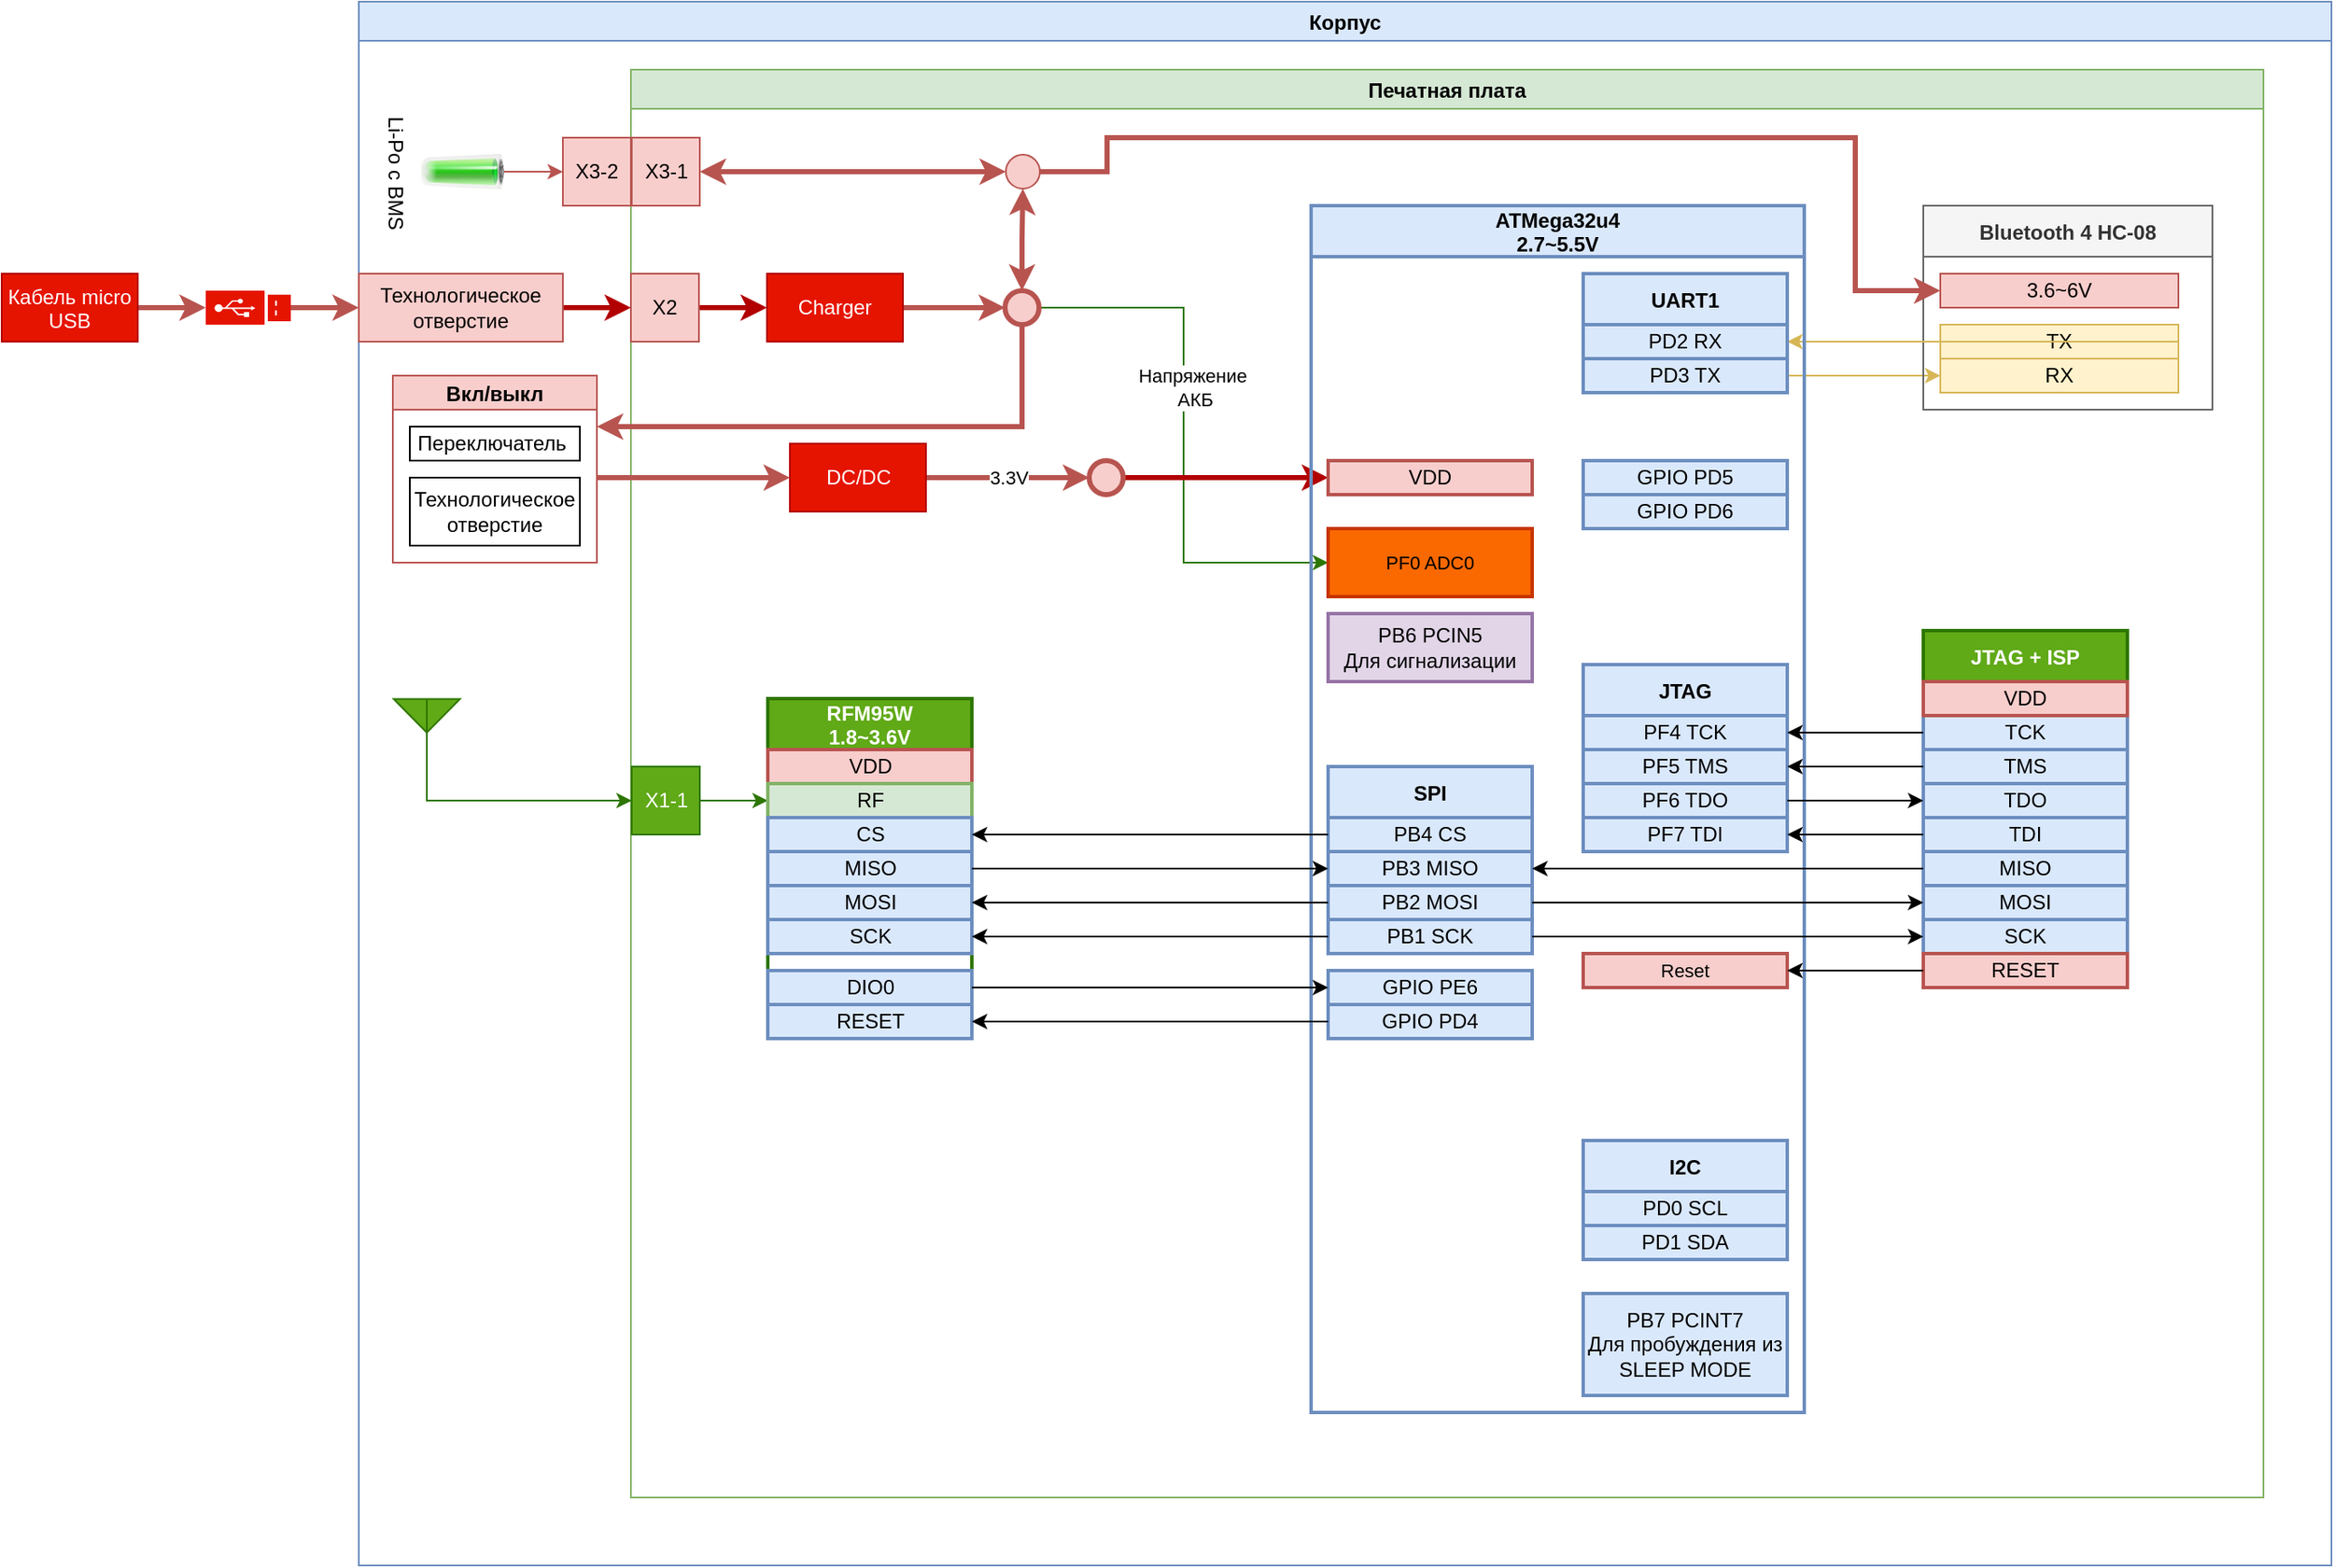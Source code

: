 <mxfile version="20.2.3" type="device"><diagram id="ST4qBeDt-Ng5QBbWRWCd" name="v2"><mxGraphModel dx="2557" dy="1468" grid="1" gridSize="10" guides="1" tooltips="1" connect="1" arrows="1" fold="1" page="1" pageScale="1" pageWidth="827" pageHeight="1169" math="0" shadow="0"><root><mxCell id="0"/><mxCell id="1" parent="0"/><mxCell id="yms7oquU-CmWAtz2EIlb-2" value="Корпус" style="swimlane;fillColor=#dae8fc;strokeColor=#6c8ebf;strokeWidth=1;" parent="1" vertex="1"><mxGeometry x="80" y="40" width="1160" height="920" as="geometry"/></mxCell><mxCell id="yms7oquU-CmWAtz2EIlb-3" value="Печатная плата" style="swimlane;fillColor=#d5e8d4;strokeColor=#82b366;strokeWidth=1;" parent="yms7oquU-CmWAtz2EIlb-2" vertex="1"><mxGeometry x="160" y="40" width="960" height="840" as="geometry"/></mxCell><mxCell id="bIJkKrTXg9VMcte2lLGX-52" style="edgeStyle=orthogonalEdgeStyle;rounded=0;orthogonalLoop=1;jettySize=auto;html=1;entryX=0;entryY=0.5;entryDx=0;entryDy=0;strokeWidth=1;fillColor=#fff2cc;strokeColor=#d6b656;" parent="yms7oquU-CmWAtz2EIlb-3" source="vXLIGUrF3QJhCFedwlpX-4" target="bIJkKrTXg9VMcte2lLGX-14" edge="1"><mxGeometry relative="1" as="geometry"><mxPoint x="960" y="140" as="sourcePoint"/></mxGeometry></mxCell><mxCell id="bIJkKrTXg9VMcte2lLGX-56" value="" style="edgeStyle=orthogonalEdgeStyle;rounded=0;orthogonalLoop=1;jettySize=auto;html=1;exitX=1;exitY=0.5;exitDx=0;exitDy=0;entryX=0;entryY=0.5;entryDx=0;entryDy=0;strokeWidth=3;fillColor=#f8cecc;strokeColor=#b85450;" parent="yms7oquU-CmWAtz2EIlb-3" source="yms7oquU-CmWAtz2EIlb-29" target="bIJkKrTXg9VMcte2lLGX-55" edge="1"><mxGeometry relative="1" as="geometry"/></mxCell><mxCell id="yms7oquU-CmWAtz2EIlb-29" value="Charger" style="rounded=0;whiteSpace=wrap;html=1;fillColor=#e51400;fontColor=#ffffff;strokeColor=#B20000;strokeWidth=1;" parent="yms7oquU-CmWAtz2EIlb-3" vertex="1"><mxGeometry x="80" y="120" width="80" height="40" as="geometry"/></mxCell><mxCell id="KwHlJp1uGBDTBxfPGgGJ-8" style="edgeStyle=orthogonalEdgeStyle;rounded=0;orthogonalLoop=1;jettySize=auto;html=1;startArrow=none;startFill=0;strokeWidth=1;exitX=1;exitY=0.5;exitDx=0;exitDy=0;fillColor=#60a917;strokeColor=#2D7600;entryX=0;entryY=0.5;entryDx=0;entryDy=0;" parent="yms7oquU-CmWAtz2EIlb-3" source="bIJkKrTXg9VMcte2lLGX-10" target="vXLIGUrF3QJhCFedwlpX-29" edge="1"><mxGeometry relative="1" as="geometry"><mxPoint x="60" y="-60" as="sourcePoint"/><Array as="points"/><mxPoint x="330.5" y="-100" as="targetPoint"/></mxGeometry></mxCell><mxCell id="KwHlJp1uGBDTBxfPGgGJ-14" style="edgeStyle=orthogonalEdgeStyle;rounded=0;orthogonalLoop=1;jettySize=auto;html=1;exitX=1;exitY=0.5;exitDx=0;exitDy=0;entryX=0;entryY=0.5;entryDx=0;entryDy=0;startArrow=none;startFill=0;strokeWidth=3;fillColor=#e51400;strokeColor=#B20000;" parent="yms7oquU-CmWAtz2EIlb-3" source="bIJkKrTXg9VMcte2lLGX-9" target="yms7oquU-CmWAtz2EIlb-29" edge="1"><mxGeometry relative="1" as="geometry"><mxPoint x="60" y="140" as="sourcePoint"/></mxGeometry></mxCell><mxCell id="KwHlJp1uGBDTBxfPGgGJ-24" value="Напряжение&lt;br&gt;&amp;nbsp;АКБ" style="edgeStyle=orthogonalEdgeStyle;rounded=0;orthogonalLoop=1;jettySize=auto;html=1;entryX=0;entryY=0.5;entryDx=0;entryDy=0;startArrow=none;startFill=0;strokeWidth=1;fillColor=#60a917;strokeColor=#2D7600;" parent="yms7oquU-CmWAtz2EIlb-3" source="bIJkKrTXg9VMcte2lLGX-55" target="vXLIGUrF3QJhCFedwlpX-13" edge="1"><mxGeometry x="-0.176" y="5" relative="1" as="geometry"><mxPoint as="offset"/><mxPoint x="260.5" y="5" as="sourcePoint"/><mxPoint x="330.5" y="65" as="targetPoint"/></mxGeometry></mxCell><mxCell id="bIJkKrTXg9VMcte2lLGX-9" value="X2" style="rounded=0;whiteSpace=wrap;html=1;strokeWidth=1;fillColor=#f8cecc;strokeColor=#b85450;" parent="yms7oquU-CmWAtz2EIlb-3" vertex="1"><mxGeometry y="120" width="40" height="40" as="geometry"/></mxCell><mxCell id="bIJkKrTXg9VMcte2lLGX-10" value="X1-1" style="rounded=0;whiteSpace=wrap;html=1;fillColor=#60a917;strokeColor=#2D7600;fontColor=#ffffff;strokeWidth=1;" parent="yms7oquU-CmWAtz2EIlb-3" vertex="1"><mxGeometry x="0.5" y="410" width="40" height="40" as="geometry"/></mxCell><mxCell id="bIJkKrTXg9VMcte2lLGX-13" value="X3-1" style="rounded=0;whiteSpace=wrap;html=1;strokeWidth=1;fillColor=#f8cecc;strokeColor=#b85450;" parent="yms7oquU-CmWAtz2EIlb-3" vertex="1"><mxGeometry x="0.5" y="40" width="40" height="40" as="geometry"/></mxCell><mxCell id="bIJkKrTXg9VMcte2lLGX-1" value="Bluetooth 4 HC-08" style="swimlane;strokeWidth=1;fillColor=#f5f5f5;strokeColor=#666666;startSize=30;fontColor=#333333;" parent="yms7oquU-CmWAtz2EIlb-3" vertex="1"><mxGeometry x="760" y="80" width="170" height="120" as="geometry"/></mxCell><mxCell id="bIJkKrTXg9VMcte2lLGX-14" value="RX" style="rounded=0;whiteSpace=wrap;html=1;strokeWidth=1;fillColor=#fff2cc;strokeColor=#d6b656;" parent="bIJkKrTXg9VMcte2lLGX-1" vertex="1"><mxGeometry x="10" y="90" width="140" height="20" as="geometry"/></mxCell><mxCell id="bIJkKrTXg9VMcte2lLGX-50" value="TX" style="rounded=0;whiteSpace=wrap;html=1;strokeWidth=1;fillColor=#fff2cc;strokeColor=#d6b656;" parent="bIJkKrTXg9VMcte2lLGX-1" vertex="1"><mxGeometry x="10" y="70" width="140" height="20" as="geometry"/></mxCell><mxCell id="bIJkKrTXg9VMcte2lLGX-53" value="3.6~6V" style="rounded=0;whiteSpace=wrap;html=1;strokeWidth=1;fillColor=#f8cecc;strokeColor=#b85450;" parent="bIJkKrTXg9VMcte2lLGX-1" vertex="1"><mxGeometry x="10" y="40" width="140" height="20" as="geometry"/></mxCell><mxCell id="bIJkKrTXg9VMcte2lLGX-51" style="edgeStyle=orthogonalEdgeStyle;rounded=0;orthogonalLoop=1;jettySize=auto;html=1;exitX=0;exitY=0.5;exitDx=0;exitDy=0;strokeWidth=1;fillColor=#fff2cc;strokeColor=#d6b656;" parent="yms7oquU-CmWAtz2EIlb-3" source="bIJkKrTXg9VMcte2lLGX-50" target="vXLIGUrF3QJhCFedwlpX-3" edge="1"><mxGeometry relative="1" as="geometry"><mxPoint x="960" y="120" as="targetPoint"/><Array as="points"><mxPoint x="910" y="160"/><mxPoint x="910" y="160"/></Array></mxGeometry></mxCell><mxCell id="bIJkKrTXg9VMcte2lLGX-57" style="edgeStyle=orthogonalEdgeStyle;rounded=0;orthogonalLoop=1;jettySize=auto;html=1;exitX=0.5;exitY=0;exitDx=0;exitDy=0;strokeWidth=3;fillColor=#f8cecc;strokeColor=#b85450;entryX=0.5;entryY=1;entryDx=0;entryDy=0;startArrow=classic;startFill=1;" parent="yms7oquU-CmWAtz2EIlb-3" source="bIJkKrTXg9VMcte2lLGX-55" target="bIJkKrTXg9VMcte2lLGX-58" edge="1"><mxGeometry relative="1" as="geometry"><mxPoint x="230.5" y="340" as="targetPoint"/></mxGeometry></mxCell><mxCell id="bIJkKrTXg9VMcte2lLGX-55" value="" style="ellipse;fillColor=#f8cecc;strokeColor=#b85450;strokeWidth=3;" parent="yms7oquU-CmWAtz2EIlb-3" vertex="1"><mxGeometry x="220" y="130" width="20" height="20" as="geometry"/></mxCell><mxCell id="bIJkKrTXg9VMcte2lLGX-54" style="edgeStyle=orthogonalEdgeStyle;rounded=0;orthogonalLoop=1;jettySize=auto;html=1;strokeWidth=3;fillColor=#f8cecc;strokeColor=#b85450;exitX=1;exitY=0.5;exitDx=0;exitDy=0;" parent="yms7oquU-CmWAtz2EIlb-3" source="bIJkKrTXg9VMcte2lLGX-58" target="bIJkKrTXg9VMcte2lLGX-53" edge="1"><mxGeometry relative="1" as="geometry"><mxPoint x="300" y="470" as="sourcePoint"/><Array as="points"><mxPoint x="280" y="60"/><mxPoint x="280" y="40"/><mxPoint x="720" y="40"/><mxPoint x="720" y="130"/></Array></mxGeometry></mxCell><mxCell id="yms7oquU-CmWAtz2EIlb-36" style="edgeStyle=orthogonalEdgeStyle;rounded=0;orthogonalLoop=1;jettySize=auto;html=1;entryX=0;entryY=0.5;entryDx=0;entryDy=0;startArrow=none;startFill=0;strokeWidth=3;fillColor=#e51400;strokeColor=#B20000;" parent="yms7oquU-CmWAtz2EIlb-3" source="bIJkKrTXg9VMcte2lLGX-67" target="vXLIGUrF3QJhCFedwlpX-5" edge="1"><mxGeometry relative="1" as="geometry"><mxPoint x="280" y="110" as="sourcePoint"/><mxPoint x="329.5" y="180" as="targetPoint"/><Array as="points"/></mxGeometry></mxCell><mxCell id="bIJkKrTXg9VMcte2lLGX-59" style="edgeStyle=orthogonalEdgeStyle;rounded=0;orthogonalLoop=1;jettySize=auto;html=1;exitX=0;exitY=0.5;exitDx=0;exitDy=0;entryX=1;entryY=0.5;entryDx=0;entryDy=0;strokeWidth=3;fillColor=#f8cecc;strokeColor=#b85450;startArrow=classic;startFill=1;" parent="yms7oquU-CmWAtz2EIlb-3" source="bIJkKrTXg9VMcte2lLGX-58" target="bIJkKrTXg9VMcte2lLGX-13" edge="1"><mxGeometry relative="1" as="geometry"><mxPoint x="160.5" y="65" as="targetPoint"/></mxGeometry></mxCell><mxCell id="bIJkKrTXg9VMcte2lLGX-58" value="" style="ellipse;fillColor=#f8cecc;strokeColor=#b85450;" parent="yms7oquU-CmWAtz2EIlb-3" vertex="1"><mxGeometry x="220.5" y="50" width="20" height="20" as="geometry"/></mxCell><mxCell id="bIJkKrTXg9VMcte2lLGX-67" value="" style="ellipse;fillColor=#f8cecc;strokeColor=#b85450;strokeWidth=3;" parent="yms7oquU-CmWAtz2EIlb-3" vertex="1"><mxGeometry x="269.5" y="230" width="20" height="20" as="geometry"/></mxCell><mxCell id="gVgauJffHhf-rV14kuzT-2" value="3.3V" style="edgeStyle=orthogonalEdgeStyle;rounded=0;orthogonalLoop=1;jettySize=auto;html=1;entryX=0;entryY=0.5;entryDx=0;entryDy=0;fillColor=#f8cecc;strokeColor=#b85450;strokeWidth=3;" parent="yms7oquU-CmWAtz2EIlb-3" source="gVgauJffHhf-rV14kuzT-1" target="bIJkKrTXg9VMcte2lLGX-67" edge="1"><mxGeometry relative="1" as="geometry"/></mxCell><mxCell id="gVgauJffHhf-rV14kuzT-1" value="DC/DC" style="rounded=0;whiteSpace=wrap;html=1;fillColor=#e51400;fontColor=#ffffff;strokeColor=#B20000;strokeWidth=1;" parent="yms7oquU-CmWAtz2EIlb-3" vertex="1"><mxGeometry x="93.5" y="220" width="80" height="40" as="geometry"/></mxCell><mxCell id="vXLIGUrF3QJhCFedwlpX-1" value="ATMega32u4&#10;2.7~5.5V" style="swimlane;startSize=30;fillColor=#dae8fc;strokeColor=#6c8ebf;strokeWidth=2;" vertex="1" parent="yms7oquU-CmWAtz2EIlb-3"><mxGeometry x="400" y="80" width="290" height="710" as="geometry"/></mxCell><mxCell id="vXLIGUrF3QJhCFedwlpX-2" value="UART1" style="swimlane;startSize=30;fillColor=#dae8fc;strokeColor=#6c8ebf;strokeWidth=2;" vertex="1" parent="vXLIGUrF3QJhCFedwlpX-1"><mxGeometry x="160" y="40" width="120" height="70" as="geometry"/></mxCell><mxCell id="vXLIGUrF3QJhCFedwlpX-3" value="PD2 RX" style="rounded=0;whiteSpace=wrap;html=1;strokeWidth=2;fillColor=#dae8fc;strokeColor=#6c8ebf;" vertex="1" parent="vXLIGUrF3QJhCFedwlpX-2"><mxGeometry y="30" width="120" height="20" as="geometry"/></mxCell><mxCell id="vXLIGUrF3QJhCFedwlpX-4" value="PD3 TX" style="rounded=0;whiteSpace=wrap;html=1;strokeWidth=2;fillColor=#dae8fc;strokeColor=#6c8ebf;" vertex="1" parent="vXLIGUrF3QJhCFedwlpX-2"><mxGeometry y="50" width="120" height="20" as="geometry"/></mxCell><mxCell id="vXLIGUrF3QJhCFedwlpX-5" value="VDD" style="rounded=0;whiteSpace=wrap;html=1;fillColor=#f8cecc;strokeColor=#b85450;strokeWidth=2;" vertex="1" parent="vXLIGUrF3QJhCFedwlpX-1"><mxGeometry x="10" y="150" width="120" height="20" as="geometry"/></mxCell><mxCell id="vXLIGUrF3QJhCFedwlpX-6" value="PB6 PCIN5&lt;br&gt;Для сигнализации" style="rounded=0;whiteSpace=wrap;html=1;fillColor=#e1d5e7;strokeColor=#9673a6;strokeWidth=2;" vertex="1" parent="vXLIGUrF3QJhCFedwlpX-1"><mxGeometry x="10" y="240" width="120" height="40" as="geometry"/></mxCell><mxCell id="vXLIGUrF3QJhCFedwlpX-7" value="JTAG" style="swimlane;startSize=30;fillColor=#dae8fc;strokeColor=#6c8ebf;strokeWidth=2;" vertex="1" parent="vXLIGUrF3QJhCFedwlpX-1"><mxGeometry x="160" y="270" width="120" height="110" as="geometry"><mxRectangle x="160" y="270" width="70" height="30" as="alternateBounds"/></mxGeometry></mxCell><mxCell id="vXLIGUrF3QJhCFedwlpX-8" value="PF5 TMS" style="rounded=0;whiteSpace=wrap;html=1;strokeWidth=2;fillColor=#dae8fc;strokeColor=#6c8ebf;" vertex="1" parent="vXLIGUrF3QJhCFedwlpX-7"><mxGeometry y="50" width="120" height="20" as="geometry"/></mxCell><mxCell id="vXLIGUrF3QJhCFedwlpX-9" value="PF4 TCK" style="rounded=0;whiteSpace=wrap;html=1;strokeWidth=2;fillColor=#dae8fc;strokeColor=#6c8ebf;" vertex="1" parent="vXLIGUrF3QJhCFedwlpX-7"><mxGeometry y="30" width="120" height="20" as="geometry"/></mxCell><mxCell id="vXLIGUrF3QJhCFedwlpX-10" value="PF6 TDO" style="rounded=0;whiteSpace=wrap;html=1;strokeWidth=2;fillColor=#dae8fc;strokeColor=#6c8ebf;" vertex="1" parent="vXLIGUrF3QJhCFedwlpX-7"><mxGeometry y="70" width="120" height="20" as="geometry"/></mxCell><mxCell id="vXLIGUrF3QJhCFedwlpX-11" value="PF7 TDI" style="rounded=0;whiteSpace=wrap;html=1;strokeWidth=2;fillColor=#dae8fc;strokeColor=#6c8ebf;" vertex="1" parent="vXLIGUrF3QJhCFedwlpX-7"><mxGeometry y="90" width="120" height="20" as="geometry"/></mxCell><mxCell id="vXLIGUrF3QJhCFedwlpX-12" value="Reset" style="rounded=0;whiteSpace=wrap;html=1;fontSize=11;fillColor=#f8cecc;strokeColor=#b85450;strokeWidth=2;" vertex="1" parent="vXLIGUrF3QJhCFedwlpX-1"><mxGeometry x="160" y="440" width="120" height="20" as="geometry"/></mxCell><mxCell id="vXLIGUrF3QJhCFedwlpX-13" value="PF0 ADC0" style="rounded=0;whiteSpace=wrap;html=1;fontSize=11;fillColor=#fa6800;strokeColor=#C73500;fontColor=#000000;strokeWidth=2;" vertex="1" parent="vXLIGUrF3QJhCFedwlpX-1"><mxGeometry x="10" y="190" width="120" height="40" as="geometry"/></mxCell><mxCell id="vXLIGUrF3QJhCFedwlpX-14" value="SPI" style="swimlane;startSize=30;fillColor=#dae8fc;strokeColor=#6c8ebf;strokeWidth=2;" vertex="1" parent="vXLIGUrF3QJhCFedwlpX-1"><mxGeometry x="10" y="330" width="120" height="110" as="geometry"><mxRectangle x="570" y="300" width="70" height="30" as="alternateBounds"/></mxGeometry></mxCell><mxCell id="vXLIGUrF3QJhCFedwlpX-15" value="PB3 MISO" style="rounded=0;whiteSpace=wrap;html=1;strokeWidth=2;fillColor=#dae8fc;strokeColor=#6c8ebf;" vertex="1" parent="vXLIGUrF3QJhCFedwlpX-14"><mxGeometry y="50" width="120" height="20" as="geometry"/></mxCell><mxCell id="vXLIGUrF3QJhCFedwlpX-16" value="PB4 CS" style="rounded=0;whiteSpace=wrap;html=1;strokeWidth=2;fillColor=#dae8fc;strokeColor=#6c8ebf;" vertex="1" parent="vXLIGUrF3QJhCFedwlpX-14"><mxGeometry y="30" width="120" height="20" as="geometry"/></mxCell><mxCell id="vXLIGUrF3QJhCFedwlpX-17" value="PB2 MOSI" style="rounded=0;whiteSpace=wrap;html=1;strokeWidth=2;fillColor=#dae8fc;strokeColor=#6c8ebf;" vertex="1" parent="vXLIGUrF3QJhCFedwlpX-14"><mxGeometry y="70" width="120" height="20" as="geometry"/></mxCell><mxCell id="vXLIGUrF3QJhCFedwlpX-18" value="PB1 SCK" style="rounded=0;whiteSpace=wrap;html=1;strokeWidth=2;fillColor=#dae8fc;strokeColor=#6c8ebf;" vertex="1" parent="vXLIGUrF3QJhCFedwlpX-14"><mxGeometry y="90" width="120" height="20" as="geometry"/></mxCell><mxCell id="vXLIGUrF3QJhCFedwlpX-19" value="GPIO PD4" style="rounded=0;whiteSpace=wrap;html=1;strokeWidth=2;fillColor=#dae8fc;strokeColor=#6c8ebf;" vertex="1" parent="vXLIGUrF3QJhCFedwlpX-1"><mxGeometry x="10" y="470" width="120" height="20" as="geometry"/></mxCell><mxCell id="vXLIGUrF3QJhCFedwlpX-20" value="GPIO PE6" style="rounded=0;whiteSpace=wrap;html=1;strokeWidth=2;fillColor=#dae8fc;strokeColor=#6c8ebf;" vertex="1" parent="vXLIGUrF3QJhCFedwlpX-1"><mxGeometry x="10" y="450" width="120" height="20" as="geometry"/></mxCell><mxCell id="vXLIGUrF3QJhCFedwlpX-21" value="I2C" style="swimlane;startSize=30;fillColor=#dae8fc;strokeColor=#6c8ebf;strokeWidth=2;" vertex="1" parent="vXLIGUrF3QJhCFedwlpX-1"><mxGeometry x="160" y="550" width="120" height="70" as="geometry"><mxRectangle x="10" y="510" width="70" height="30" as="alternateBounds"/></mxGeometry></mxCell><mxCell id="vXLIGUrF3QJhCFedwlpX-22" value="PD1 SDA" style="rounded=0;whiteSpace=wrap;html=1;strokeWidth=2;fillColor=#dae8fc;strokeColor=#6c8ebf;" vertex="1" parent="vXLIGUrF3QJhCFedwlpX-21"><mxGeometry y="50" width="120" height="20" as="geometry"/></mxCell><mxCell id="vXLIGUrF3QJhCFedwlpX-23" value="PD0 SCL" style="rounded=0;whiteSpace=wrap;html=1;strokeWidth=2;fillColor=#dae8fc;strokeColor=#6c8ebf;" vertex="1" parent="vXLIGUrF3QJhCFedwlpX-21"><mxGeometry y="30" width="120" height="20" as="geometry"/></mxCell><mxCell id="vXLIGUrF3QJhCFedwlpX-24" value="PB7 PCINT7&lt;br&gt;Для пробуждения из SLEEP MODE" style="rounded=0;whiteSpace=wrap;html=1;strokeWidth=2;fillColor=#dae8fc;strokeColor=#6c8ebf;" vertex="1" parent="vXLIGUrF3QJhCFedwlpX-1"><mxGeometry x="160" y="640" width="120" height="60" as="geometry"/></mxCell><mxCell id="vXLIGUrF3QJhCFedwlpX-25" value="GPIO PD5" style="rounded=0;whiteSpace=wrap;html=1;strokeWidth=2;fillColor=#dae8fc;strokeColor=#6c8ebf;" vertex="1" parent="vXLIGUrF3QJhCFedwlpX-1"><mxGeometry x="160" y="150" width="120" height="20" as="geometry"/></mxCell><mxCell id="vXLIGUrF3QJhCFedwlpX-26" value="GPIO PD6" style="rounded=0;whiteSpace=wrap;html=1;strokeWidth=2;fillColor=#dae8fc;strokeColor=#6c8ebf;" vertex="1" parent="vXLIGUrF3QJhCFedwlpX-1"><mxGeometry x="160" y="170" width="120" height="20" as="geometry"/></mxCell><mxCell id="vXLIGUrF3QJhCFedwlpX-27" value="RFM95W&#10;1.8~3.6V" style="swimlane;startSize=30;fillColor=#60a917;strokeColor=#2D7600;fontColor=#ffffff;strokeWidth=2;" vertex="1" parent="yms7oquU-CmWAtz2EIlb-3"><mxGeometry x="80.5" y="370" width="120" height="200" as="geometry"><mxRectangle x="570" y="300" width="70" height="30" as="alternateBounds"/></mxGeometry></mxCell><mxCell id="vXLIGUrF3QJhCFedwlpX-28" value="VDD" style="rounded=0;whiteSpace=wrap;html=1;fillColor=#f8cecc;strokeColor=#b85450;strokeWidth=2;" vertex="1" parent="vXLIGUrF3QJhCFedwlpX-27"><mxGeometry y="30" width="120" height="20" as="geometry"/></mxCell><mxCell id="vXLIGUrF3QJhCFedwlpX-29" value="RF" style="rounded=0;whiteSpace=wrap;html=1;fillColor=#d5e8d4;strokeColor=#82b366;strokeWidth=2;" vertex="1" parent="vXLIGUrF3QJhCFedwlpX-27"><mxGeometry y="50" width="120" height="20" as="geometry"/></mxCell><mxCell id="vXLIGUrF3QJhCFedwlpX-30" value="MISO" style="rounded=0;whiteSpace=wrap;html=1;strokeWidth=2;fillColor=#dae8fc;strokeColor=#6c8ebf;" vertex="1" parent="vXLIGUrF3QJhCFedwlpX-27"><mxGeometry y="90" width="120" height="20" as="geometry"/></mxCell><mxCell id="vXLIGUrF3QJhCFedwlpX-31" value="CS" style="rounded=0;whiteSpace=wrap;html=1;strokeWidth=2;fillColor=#dae8fc;strokeColor=#6c8ebf;" vertex="1" parent="vXLIGUrF3QJhCFedwlpX-27"><mxGeometry y="70" width="120" height="20" as="geometry"/></mxCell><mxCell id="vXLIGUrF3QJhCFedwlpX-32" value="MOSI" style="rounded=0;whiteSpace=wrap;html=1;strokeWidth=2;fillColor=#dae8fc;strokeColor=#6c8ebf;" vertex="1" parent="vXLIGUrF3QJhCFedwlpX-27"><mxGeometry y="110" width="120" height="20" as="geometry"/></mxCell><mxCell id="vXLIGUrF3QJhCFedwlpX-33" value="SCK" style="rounded=0;whiteSpace=wrap;html=1;strokeWidth=2;fillColor=#dae8fc;strokeColor=#6c8ebf;" vertex="1" parent="vXLIGUrF3QJhCFedwlpX-27"><mxGeometry y="130" width="120" height="20" as="geometry"/></mxCell><mxCell id="vXLIGUrF3QJhCFedwlpX-34" value="RESET" style="rounded=0;whiteSpace=wrap;html=1;strokeWidth=2;fillColor=#dae8fc;strokeColor=#6c8ebf;" vertex="1" parent="vXLIGUrF3QJhCFedwlpX-27"><mxGeometry y="180" width="120" height="20" as="geometry"/></mxCell><mxCell id="vXLIGUrF3QJhCFedwlpX-35" value="DIO0" style="rounded=0;whiteSpace=wrap;html=1;strokeWidth=2;fillColor=#dae8fc;strokeColor=#6c8ebf;" vertex="1" parent="vXLIGUrF3QJhCFedwlpX-27"><mxGeometry y="160" width="120" height="20" as="geometry"/></mxCell><mxCell id="vXLIGUrF3QJhCFedwlpX-36" style="edgeStyle=orthogonalEdgeStyle;rounded=0;orthogonalLoop=1;jettySize=auto;html=1;" edge="1" parent="yms7oquU-CmWAtz2EIlb-3" source="vXLIGUrF3QJhCFedwlpX-16" target="vXLIGUrF3QJhCFedwlpX-31"><mxGeometry relative="1" as="geometry"/></mxCell><mxCell id="vXLIGUrF3QJhCFedwlpX-37" style="edgeStyle=orthogonalEdgeStyle;rounded=0;orthogonalLoop=1;jettySize=auto;html=1;" edge="1" parent="yms7oquU-CmWAtz2EIlb-3" source="vXLIGUrF3QJhCFedwlpX-30" target="vXLIGUrF3QJhCFedwlpX-15"><mxGeometry relative="1" as="geometry"/></mxCell><mxCell id="vXLIGUrF3QJhCFedwlpX-38" style="edgeStyle=orthogonalEdgeStyle;rounded=0;orthogonalLoop=1;jettySize=auto;html=1;" edge="1" parent="yms7oquU-CmWAtz2EIlb-3" source="vXLIGUrF3QJhCFedwlpX-17" target="vXLIGUrF3QJhCFedwlpX-32"><mxGeometry relative="1" as="geometry"/></mxCell><mxCell id="vXLIGUrF3QJhCFedwlpX-39" style="edgeStyle=orthogonalEdgeStyle;rounded=0;orthogonalLoop=1;jettySize=auto;html=1;" edge="1" parent="yms7oquU-CmWAtz2EIlb-3" source="vXLIGUrF3QJhCFedwlpX-18" target="vXLIGUrF3QJhCFedwlpX-33"><mxGeometry relative="1" as="geometry"/></mxCell><mxCell id="vXLIGUrF3QJhCFedwlpX-40" style="edgeStyle=orthogonalEdgeStyle;rounded=0;orthogonalLoop=1;jettySize=auto;html=1;" edge="1" parent="yms7oquU-CmWAtz2EIlb-3" source="vXLIGUrF3QJhCFedwlpX-35" target="vXLIGUrF3QJhCFedwlpX-20"><mxGeometry relative="1" as="geometry"/></mxCell><mxCell id="vXLIGUrF3QJhCFedwlpX-41" style="edgeStyle=orthogonalEdgeStyle;rounded=0;orthogonalLoop=1;jettySize=auto;html=1;" edge="1" parent="yms7oquU-CmWAtz2EIlb-3" source="vXLIGUrF3QJhCFedwlpX-19" target="vXLIGUrF3QJhCFedwlpX-34"><mxGeometry relative="1" as="geometry"/></mxCell><mxCell id="vXLIGUrF3QJhCFedwlpX-42" value="JTAG + ISP" style="swimlane;startSize=30;fillColor=#60a917;strokeColor=#2D7600;fontColor=#ffffff;strokeWidth=2;" vertex="1" parent="yms7oquU-CmWAtz2EIlb-3"><mxGeometry x="760" y="330" width="120" height="210" as="geometry"><mxRectangle x="570" y="300" width="70" height="30" as="alternateBounds"/></mxGeometry></mxCell><mxCell id="vXLIGUrF3QJhCFedwlpX-43" value="TMS" style="rounded=0;whiteSpace=wrap;html=1;strokeWidth=2;fillColor=#dae8fc;strokeColor=#6c8ebf;" vertex="1" parent="vXLIGUrF3QJhCFedwlpX-42"><mxGeometry y="70" width="120" height="20" as="geometry"/></mxCell><mxCell id="vXLIGUrF3QJhCFedwlpX-44" value="TCK" style="rounded=0;whiteSpace=wrap;html=1;strokeWidth=2;fillColor=#dae8fc;strokeColor=#6c8ebf;" vertex="1" parent="vXLIGUrF3QJhCFedwlpX-42"><mxGeometry y="50" width="120" height="20" as="geometry"/></mxCell><mxCell id="vXLIGUrF3QJhCFedwlpX-45" value="TDI" style="rounded=0;whiteSpace=wrap;html=1;strokeWidth=2;fillColor=#dae8fc;strokeColor=#6c8ebf;" vertex="1" parent="vXLIGUrF3QJhCFedwlpX-42"><mxGeometry y="110" width="120" height="20" as="geometry"/></mxCell><mxCell id="vXLIGUrF3QJhCFedwlpX-46" value="TDO" style="rounded=0;whiteSpace=wrap;html=1;strokeWidth=2;fillColor=#dae8fc;strokeColor=#6c8ebf;" vertex="1" parent="vXLIGUrF3QJhCFedwlpX-42"><mxGeometry y="90" width="120" height="20" as="geometry"/></mxCell><mxCell id="vXLIGUrF3QJhCFedwlpX-47" value="MISO" style="rounded=0;whiteSpace=wrap;html=1;strokeWidth=2;fillColor=#dae8fc;strokeColor=#6c8ebf;" vertex="1" parent="vXLIGUrF3QJhCFedwlpX-42"><mxGeometry y="130" width="120" height="20" as="geometry"/></mxCell><mxCell id="vXLIGUrF3QJhCFedwlpX-48" value="MOSI" style="rounded=0;whiteSpace=wrap;html=1;strokeWidth=2;fillColor=#dae8fc;strokeColor=#6c8ebf;" vertex="1" parent="vXLIGUrF3QJhCFedwlpX-42"><mxGeometry y="150" width="120" height="20" as="geometry"/></mxCell><mxCell id="vXLIGUrF3QJhCFedwlpX-49" value="SCK" style="rounded=0;whiteSpace=wrap;html=1;strokeWidth=2;fillColor=#dae8fc;strokeColor=#6c8ebf;" vertex="1" parent="vXLIGUrF3QJhCFedwlpX-42"><mxGeometry y="170" width="120" height="20" as="geometry"/></mxCell><mxCell id="vXLIGUrF3QJhCFedwlpX-50" value="RESET" style="rounded=0;whiteSpace=wrap;html=1;strokeWidth=2;fillColor=#f8cecc;strokeColor=#b85450;" vertex="1" parent="vXLIGUrF3QJhCFedwlpX-42"><mxGeometry y="190" width="120" height="20" as="geometry"/></mxCell><mxCell id="vXLIGUrF3QJhCFedwlpX-51" value="VDD" style="rounded=0;whiteSpace=wrap;html=1;fillColor=#f8cecc;strokeColor=#b85450;strokeWidth=2;" vertex="1" parent="vXLIGUrF3QJhCFedwlpX-42"><mxGeometry y="30" width="120" height="20" as="geometry"/></mxCell><mxCell id="vXLIGUrF3QJhCFedwlpX-52" style="edgeStyle=orthogonalEdgeStyle;rounded=0;orthogonalLoop=1;jettySize=auto;html=1;" edge="1" parent="yms7oquU-CmWAtz2EIlb-3" source="vXLIGUrF3QJhCFedwlpX-44" target="vXLIGUrF3QJhCFedwlpX-9"><mxGeometry relative="1" as="geometry"/></mxCell><mxCell id="vXLIGUrF3QJhCFedwlpX-53" style="edgeStyle=orthogonalEdgeStyle;rounded=0;orthogonalLoop=1;jettySize=auto;html=1;" edge="1" parent="yms7oquU-CmWAtz2EIlb-3" source="vXLIGUrF3QJhCFedwlpX-43" target="vXLIGUrF3QJhCFedwlpX-8"><mxGeometry relative="1" as="geometry"/></mxCell><mxCell id="vXLIGUrF3QJhCFedwlpX-54" style="edgeStyle=orthogonalEdgeStyle;rounded=0;orthogonalLoop=1;jettySize=auto;html=1;" edge="1" parent="yms7oquU-CmWAtz2EIlb-3" source="vXLIGUrF3QJhCFedwlpX-10" target="vXLIGUrF3QJhCFedwlpX-46"><mxGeometry relative="1" as="geometry"/></mxCell><mxCell id="vXLIGUrF3QJhCFedwlpX-55" style="edgeStyle=orthogonalEdgeStyle;rounded=0;orthogonalLoop=1;jettySize=auto;html=1;" edge="1" parent="yms7oquU-CmWAtz2EIlb-3" source="vXLIGUrF3QJhCFedwlpX-45" target="vXLIGUrF3QJhCFedwlpX-11"><mxGeometry relative="1" as="geometry"/></mxCell><mxCell id="vXLIGUrF3QJhCFedwlpX-56" style="edgeStyle=orthogonalEdgeStyle;rounded=0;orthogonalLoop=1;jettySize=auto;html=1;" edge="1" parent="yms7oquU-CmWAtz2EIlb-3" source="vXLIGUrF3QJhCFedwlpX-47" target="vXLIGUrF3QJhCFedwlpX-15"><mxGeometry relative="1" as="geometry"/></mxCell><mxCell id="vXLIGUrF3QJhCFedwlpX-57" style="edgeStyle=orthogonalEdgeStyle;rounded=0;orthogonalLoop=1;jettySize=auto;html=1;" edge="1" parent="yms7oquU-CmWAtz2EIlb-3" source="vXLIGUrF3QJhCFedwlpX-17" target="vXLIGUrF3QJhCFedwlpX-48"><mxGeometry relative="1" as="geometry"/></mxCell><mxCell id="vXLIGUrF3QJhCFedwlpX-58" style="edgeStyle=orthogonalEdgeStyle;rounded=0;orthogonalLoop=1;jettySize=auto;html=1;" edge="1" parent="yms7oquU-CmWAtz2EIlb-3" source="vXLIGUrF3QJhCFedwlpX-18" target="vXLIGUrF3QJhCFedwlpX-49"><mxGeometry relative="1" as="geometry"/></mxCell><mxCell id="vXLIGUrF3QJhCFedwlpX-59" style="edgeStyle=orthogonalEdgeStyle;rounded=0;orthogonalLoop=1;jettySize=auto;html=1;" edge="1" parent="yms7oquU-CmWAtz2EIlb-3" source="vXLIGUrF3QJhCFedwlpX-50" target="vXLIGUrF3QJhCFedwlpX-12"><mxGeometry relative="1" as="geometry"/></mxCell><mxCell id="KwHlJp1uGBDTBxfPGgGJ-7" style="edgeStyle=orthogonalEdgeStyle;rounded=0;orthogonalLoop=1;jettySize=auto;html=1;startArrow=none;startFill=0;strokeWidth=1;fillColor=#60a917;strokeColor=#2D7600;exitX=0.5;exitY=1;exitDx=0;exitDy=0;exitPerimeter=0;entryX=0;entryY=0.5;entryDx=0;entryDy=0;" parent="yms7oquU-CmWAtz2EIlb-2" source="bIJkKrTXg9VMcte2lLGX-11" target="bIJkKrTXg9VMcte2lLGX-10" edge="1"><mxGeometry relative="1" as="geometry"><mxPoint x="120" y="-20" as="targetPoint"/><mxPoint x="120" y="-20" as="sourcePoint"/><Array as="points"><mxPoint x="40" y="470"/></Array></mxGeometry></mxCell><mxCell id="KwHlJp1uGBDTBxfPGgGJ-13" style="edgeStyle=orthogonalEdgeStyle;rounded=0;orthogonalLoop=1;jettySize=auto;html=1;entryX=0;entryY=0.5;entryDx=0;entryDy=0;startArrow=none;startFill=0;strokeWidth=3;fillColor=#e51400;strokeColor=#B20000;exitX=1;exitY=0.5;exitDx=0;exitDy=0;" parent="yms7oquU-CmWAtz2EIlb-2" source="bIJkKrTXg9VMcte2lLGX-4" target="bIJkKrTXg9VMcte2lLGX-9" edge="1"><mxGeometry relative="1" as="geometry"><mxPoint x="47.294" y="180" as="sourcePoint"/><mxPoint x="160" y="180" as="targetPoint"/></mxGeometry></mxCell><mxCell id="bIJkKrTXg9VMcte2lLGX-4" value="Технологическое отверстие" style="rounded=0;whiteSpace=wrap;html=1;fillColor=#f8cecc;strokeColor=#b85450;strokeWidth=1;" parent="yms7oquU-CmWAtz2EIlb-2" vertex="1"><mxGeometry y="160" width="120" height="40" as="geometry"/></mxCell><mxCell id="bIJkKrTXg9VMcte2lLGX-11" value="" style="verticalLabelPosition=bottom;shadow=0;dashed=0;align=center;html=1;verticalAlign=top;shape=mxgraph.electrical.radio.aerial_-_antenna_2;fillColor=#60a917;fontColor=#ffffff;strokeColor=#2D7600;strokeWidth=1;" parent="yms7oquU-CmWAtz2EIlb-2" vertex="1"><mxGeometry x="20.5" y="410" width="39" height="50" as="geometry"/></mxCell><mxCell id="gVgauJffHhf-rV14kuzT-3" style="edgeStyle=orthogonalEdgeStyle;rounded=0;orthogonalLoop=1;jettySize=auto;html=1;entryX=0;entryY=0.5;entryDx=0;entryDy=0;fillColor=#f8cecc;strokeColor=#b85450;strokeWidth=3;" parent="yms7oquU-CmWAtz2EIlb-2" source="bIJkKrTXg9VMcte2lLGX-64" target="gVgauJffHhf-rV14kuzT-1" edge="1"><mxGeometry relative="1" as="geometry"><Array as="points"><mxPoint x="169.5" y="280"/><mxPoint x="169.5" y="280"/></Array></mxGeometry></mxCell><mxCell id="bIJkKrTXg9VMcte2lLGX-64" value="Вкл/выкл" style="swimlane;startSize=20;fillColor=#f8cecc;rotation=0;strokeColor=#b85450;" parent="yms7oquU-CmWAtz2EIlb-2" vertex="1"><mxGeometry x="20" y="220" width="120" height="110" as="geometry"/></mxCell><mxCell id="bIJkKrTXg9VMcte2lLGX-65" value="Переключатель&amp;nbsp;" style="rounded=0;whiteSpace=wrap;html=1;fillColor=#FFFFFF;" parent="bIJkKrTXg9VMcte2lLGX-64" vertex="1"><mxGeometry x="10" y="30" width="100" height="20" as="geometry"/></mxCell><mxCell id="bIJkKrTXg9VMcte2lLGX-66" value="Технологическое отверстие" style="rounded=0;whiteSpace=wrap;html=1;fillColor=#FFFFFF;" parent="bIJkKrTXg9VMcte2lLGX-64" vertex="1"><mxGeometry x="10" y="60" width="100" height="40" as="geometry"/></mxCell><mxCell id="bIJkKrTXg9VMcte2lLGX-63" style="edgeStyle=orthogonalEdgeStyle;rounded=0;orthogonalLoop=1;jettySize=auto;html=1;exitX=0.5;exitY=1;exitDx=0;exitDy=0;startArrow=none;startFill=0;strokeWidth=3;fillColor=#f8cecc;strokeColor=#b85450;" parent="yms7oquU-CmWAtz2EIlb-2" source="bIJkKrTXg9VMcte2lLGX-55" target="bIJkKrTXg9VMcte2lLGX-64" edge="1"><mxGeometry relative="1" as="geometry"><mxPoint x="249.5" y="250" as="targetPoint"/><Array as="points"><mxPoint x="389.5" y="250"/></Array></mxGeometry></mxCell><mxCell id="rbCp87kwkguZmMMxAS3y-3" style="edgeStyle=orthogonalEdgeStyle;rounded=0;orthogonalLoop=1;jettySize=auto;html=1;entryX=0;entryY=0.5;entryDx=0;entryDy=0;fillColor=#f8cecc;strokeColor=#b85450;" parent="yms7oquU-CmWAtz2EIlb-2" source="bIJkKrTXg9VMcte2lLGX-69" target="rbCp87kwkguZmMMxAS3y-2" edge="1"><mxGeometry relative="1" as="geometry"/></mxCell><mxCell id="bIJkKrTXg9VMcte2lLGX-69" value="Li-Po с BMS" style="image;html=1;image=img/lib/clip_art/general/Battery_100_128x128.png;fontSize=12;rotation=90;" parent="yms7oquU-CmWAtz2EIlb-2" vertex="1"><mxGeometry x="34.25" y="75" width="52.5" height="50" as="geometry"/></mxCell><mxCell id="rbCp87kwkguZmMMxAS3y-2" value="X3-2" style="rounded=0;whiteSpace=wrap;html=1;strokeWidth=1;fillColor=#f8cecc;strokeColor=#b85450;" parent="yms7oquU-CmWAtz2EIlb-2" vertex="1"><mxGeometry x="120" y="80" width="40" height="40" as="geometry"/></mxCell><mxCell id="bIJkKrTXg9VMcte2lLGX-3" style="edgeStyle=orthogonalEdgeStyle;rounded=0;orthogonalLoop=1;jettySize=auto;html=1;fillColor=#f8cecc;strokeColor=#b85450;strokeWidth=3;" parent="1" source="bIJkKrTXg9VMcte2lLGX-2" target="bIJkKrTXg9VMcte2lLGX-4" edge="1"><mxGeometry relative="1" as="geometry"><mxPoint x="70.5" y="470" as="targetPoint"/></mxGeometry></mxCell><mxCell id="bIJkKrTXg9VMcte2lLGX-2" value="" style="sketch=0;pointerEvents=1;shadow=0;dashed=0;html=1;strokeColor=#B20000;fillColor=#e51400;labelPosition=center;verticalLabelPosition=bottom;verticalAlign=top;align=center;outlineConnect=0;shape=mxgraph.veeam2.usb_drive;fontColor=#ffffff;strokeWidth=1;" parent="1" vertex="1"><mxGeometry x="-10" y="210" width="50" height="20" as="geometry"/></mxCell><mxCell id="bIJkKrTXg9VMcte2lLGX-7" style="edgeStyle=orthogonalEdgeStyle;rounded=0;orthogonalLoop=1;jettySize=auto;html=1;exitX=1;exitY=0.5;exitDx=0;exitDy=0;fillColor=#f8cecc;strokeColor=#b85450;strokeWidth=3;" parent="1" source="bIJkKrTXg9VMcte2lLGX-5" target="bIJkKrTXg9VMcte2lLGX-2" edge="1"><mxGeometry relative="1" as="geometry"/></mxCell><mxCell id="bIJkKrTXg9VMcte2lLGX-5" value="Кабель micro USB" style="whiteSpace=wrap;html=1;verticalAlign=top;fillColor=#e51400;strokeColor=#B20000;fontColor=#ffffff;sketch=0;shadow=0;dashed=0;strokeWidth=1;" parent="1" vertex="1"><mxGeometry x="-130" y="200" width="80" height="40" as="geometry"/></mxCell></root></mxGraphModel></diagram></mxfile>